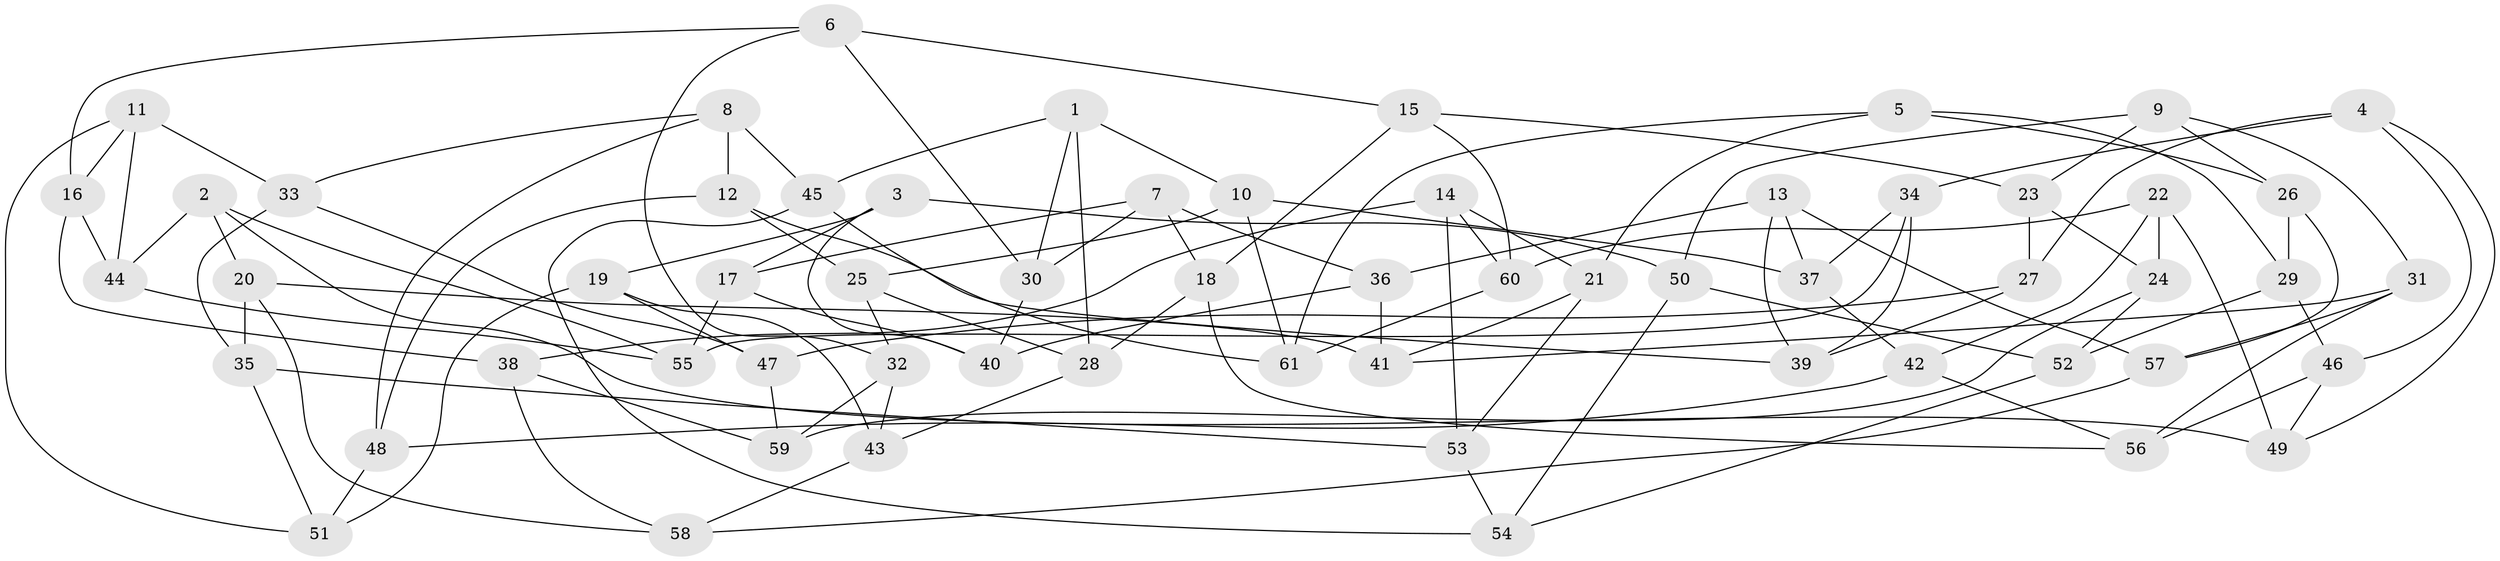 // Generated by graph-tools (version 1.1) at 2025/26/03/09/25 03:26:51]
// undirected, 61 vertices, 122 edges
graph export_dot {
graph [start="1"]
  node [color=gray90,style=filled];
  1;
  2;
  3;
  4;
  5;
  6;
  7;
  8;
  9;
  10;
  11;
  12;
  13;
  14;
  15;
  16;
  17;
  18;
  19;
  20;
  21;
  22;
  23;
  24;
  25;
  26;
  27;
  28;
  29;
  30;
  31;
  32;
  33;
  34;
  35;
  36;
  37;
  38;
  39;
  40;
  41;
  42;
  43;
  44;
  45;
  46;
  47;
  48;
  49;
  50;
  51;
  52;
  53;
  54;
  55;
  56;
  57;
  58;
  59;
  60;
  61;
  1 -- 30;
  1 -- 45;
  1 -- 10;
  1 -- 28;
  2 -- 49;
  2 -- 55;
  2 -- 44;
  2 -- 20;
  3 -- 19;
  3 -- 17;
  3 -- 50;
  3 -- 40;
  4 -- 34;
  4 -- 46;
  4 -- 27;
  4 -- 49;
  5 -- 26;
  5 -- 29;
  5 -- 21;
  5 -- 61;
  6 -- 32;
  6 -- 30;
  6 -- 15;
  6 -- 16;
  7 -- 17;
  7 -- 36;
  7 -- 18;
  7 -- 30;
  8 -- 48;
  8 -- 33;
  8 -- 45;
  8 -- 12;
  9 -- 50;
  9 -- 31;
  9 -- 26;
  9 -- 23;
  10 -- 25;
  10 -- 37;
  10 -- 61;
  11 -- 16;
  11 -- 44;
  11 -- 51;
  11 -- 33;
  12 -- 48;
  12 -- 39;
  12 -- 25;
  13 -- 57;
  13 -- 39;
  13 -- 36;
  13 -- 37;
  14 -- 21;
  14 -- 38;
  14 -- 53;
  14 -- 60;
  15 -- 60;
  15 -- 23;
  15 -- 18;
  16 -- 44;
  16 -- 38;
  17 -- 55;
  17 -- 40;
  18 -- 28;
  18 -- 56;
  19 -- 43;
  19 -- 51;
  19 -- 47;
  20 -- 35;
  20 -- 58;
  20 -- 41;
  21 -- 41;
  21 -- 53;
  22 -- 60;
  22 -- 49;
  22 -- 24;
  22 -- 42;
  23 -- 27;
  23 -- 24;
  24 -- 59;
  24 -- 52;
  25 -- 28;
  25 -- 32;
  26 -- 29;
  26 -- 57;
  27 -- 39;
  27 -- 47;
  28 -- 43;
  29 -- 46;
  29 -- 52;
  30 -- 40;
  31 -- 56;
  31 -- 41;
  31 -- 57;
  32 -- 59;
  32 -- 43;
  33 -- 47;
  33 -- 35;
  34 -- 55;
  34 -- 39;
  34 -- 37;
  35 -- 51;
  35 -- 53;
  36 -- 40;
  36 -- 41;
  37 -- 42;
  38 -- 59;
  38 -- 58;
  42 -- 48;
  42 -- 56;
  43 -- 58;
  44 -- 55;
  45 -- 54;
  45 -- 61;
  46 -- 49;
  46 -- 56;
  47 -- 59;
  48 -- 51;
  50 -- 52;
  50 -- 54;
  52 -- 54;
  53 -- 54;
  57 -- 58;
  60 -- 61;
}
